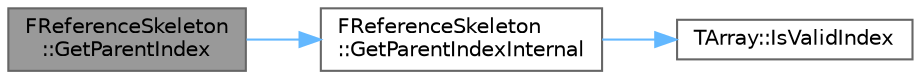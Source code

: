 digraph "FReferenceSkeleton::GetParentIndex"
{
 // INTERACTIVE_SVG=YES
 // LATEX_PDF_SIZE
  bgcolor="transparent";
  edge [fontname=Helvetica,fontsize=10,labelfontname=Helvetica,labelfontsize=10];
  node [fontname=Helvetica,fontsize=10,shape=box,height=0.2,width=0.4];
  rankdir="LR";
  Node1 [id="Node000001",label="FReferenceSkeleton\l::GetParentIndex",height=0.2,width=0.4,color="gray40", fillcolor="grey60", style="filled", fontcolor="black",tooltip=" "];
  Node1 -> Node2 [id="edge1_Node000001_Node000002",color="steelblue1",style="solid",tooltip=" "];
  Node2 [id="Node000002",label="FReferenceSkeleton\l::GetParentIndexInternal",height=0.2,width=0.4,color="grey40", fillcolor="white", style="filled",URL="$d4/d8d/structFReferenceSkeleton.html#ae301e25e5f4cc5bab7e57e875a4cac83",tooltip=" "];
  Node2 -> Node3 [id="edge2_Node000002_Node000003",color="steelblue1",style="solid",tooltip=" "];
  Node3 [id="Node000003",label="TArray::IsValidIndex",height=0.2,width=0.4,color="grey40", fillcolor="white", style="filled",URL="$d4/d52/classTArray.html#a1fbfd1130718dadb14f20ddf076739bf",tooltip="Tests if index is valid, i.e."];
}
